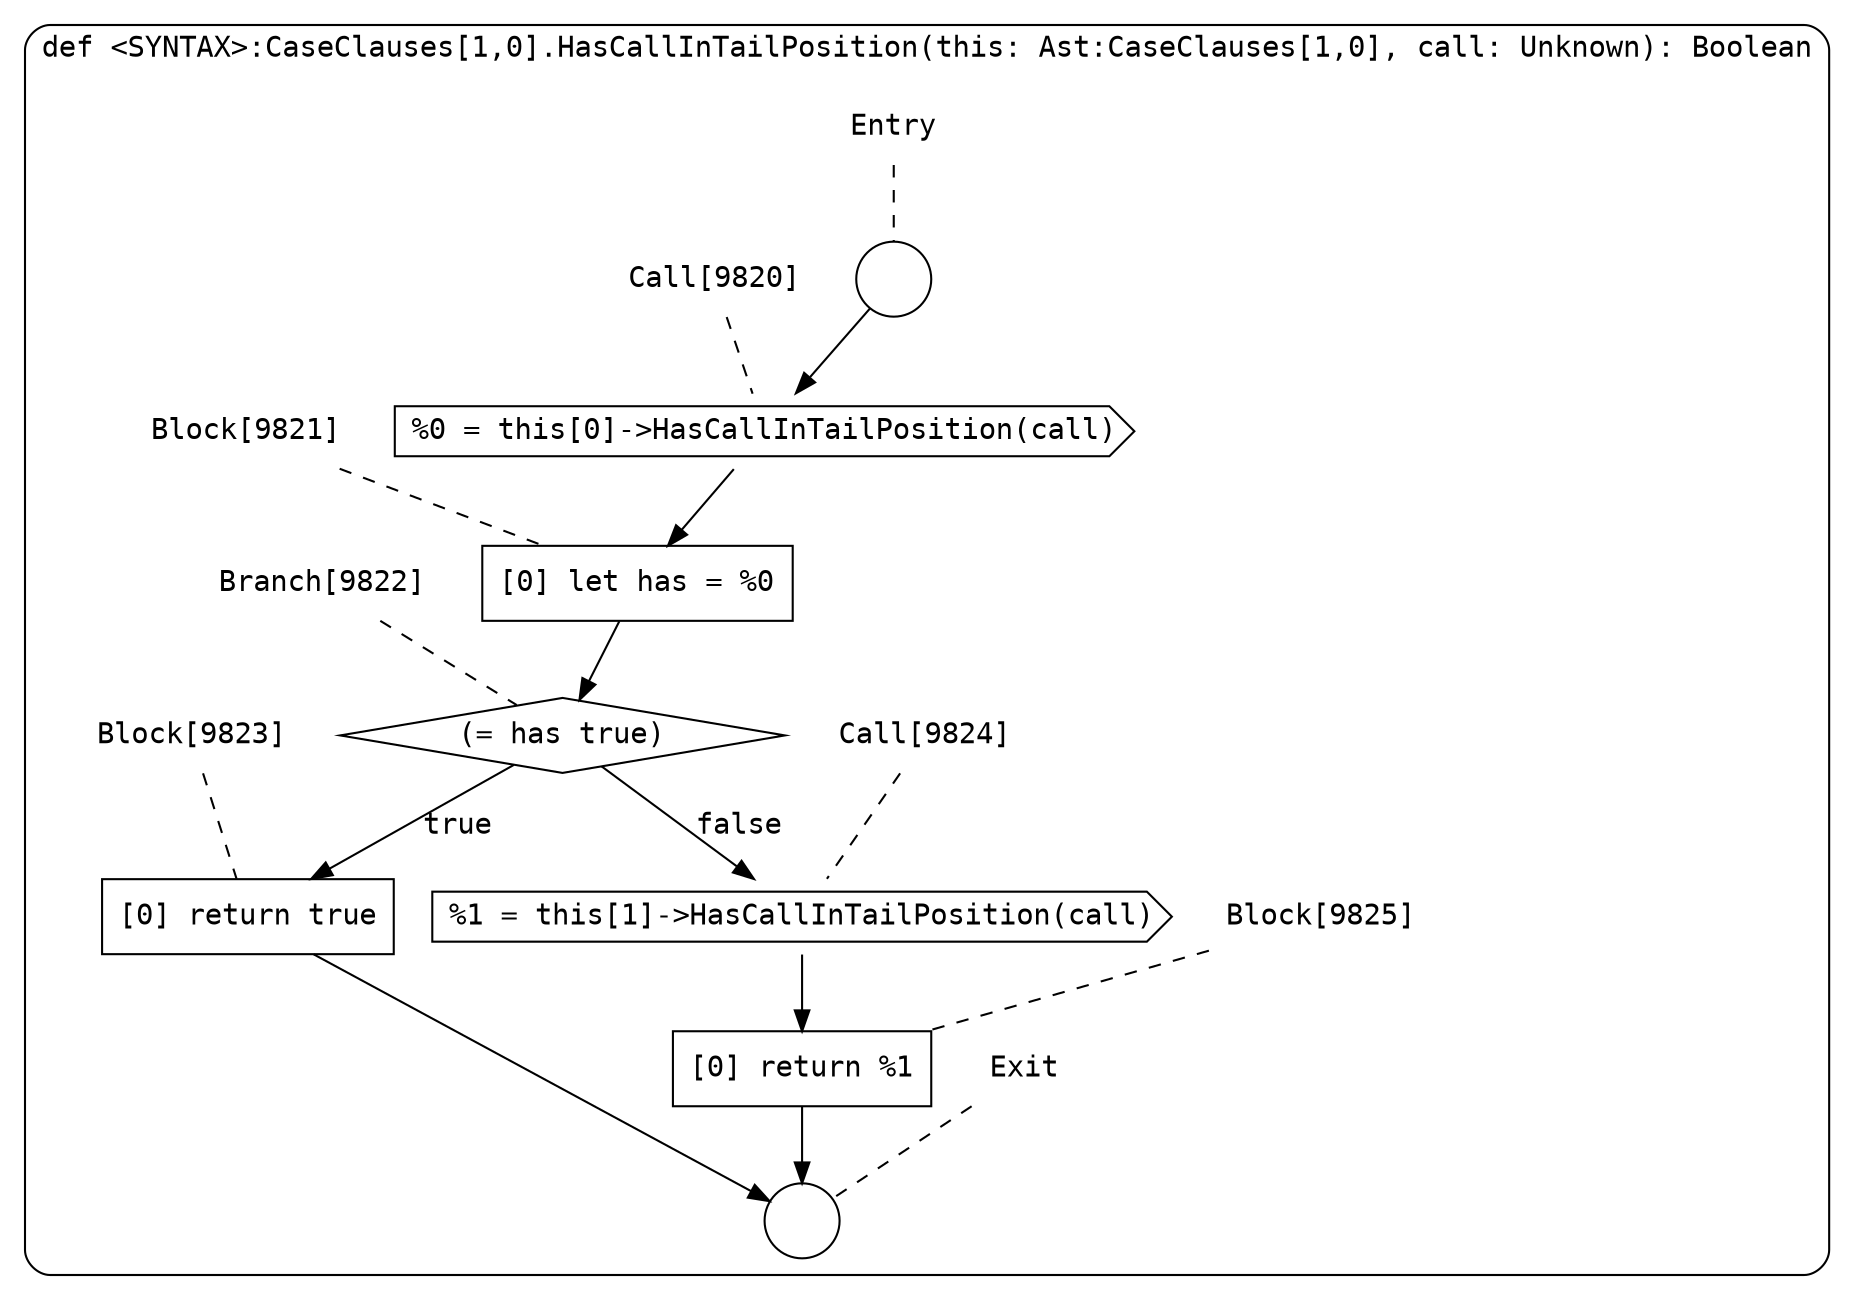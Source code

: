 digraph {
  graph [fontname = "Consolas"]
  node [fontname = "Consolas"]
  edge [fontname = "Consolas"]
  subgraph cluster1768 {
    label = "def <SYNTAX>:CaseClauses[1,0].HasCallInTailPosition(this: Ast:CaseClauses[1,0], call: Unknown): Boolean"
    style = rounded
    cluster1768_entry_name [shape=none, label=<<font color="black">Entry</font>>]
    cluster1768_entry_name -> cluster1768_entry [arrowhead=none, color="black", style=dashed]
    cluster1768_entry [shape=circle label=" " color="black" fillcolor="white" style=filled]
    cluster1768_entry -> node9820 [color="black"]
    cluster1768_exit_name [shape=none, label=<<font color="black">Exit</font>>]
    cluster1768_exit_name -> cluster1768_exit [arrowhead=none, color="black", style=dashed]
    cluster1768_exit [shape=circle label=" " color="black" fillcolor="white" style=filled]
    node9820_name [shape=none, label=<<font color="black">Call[9820]</font>>]
    node9820_name -> node9820 [arrowhead=none, color="black", style=dashed]
    node9820 [shape=cds, label=<<font color="black">%0 = this[0]-&gt;HasCallInTailPosition(call)</font>> color="black" fillcolor="white", style=filled]
    node9820 -> node9821 [color="black"]
    node9821_name [shape=none, label=<<font color="black">Block[9821]</font>>]
    node9821_name -> node9821 [arrowhead=none, color="black", style=dashed]
    node9821 [shape=box, label=<<font color="black">[0] let has = %0<BR ALIGN="LEFT"/></font>> color="black" fillcolor="white", style=filled]
    node9821 -> node9822 [color="black"]
    node9822_name [shape=none, label=<<font color="black">Branch[9822]</font>>]
    node9822_name -> node9822 [arrowhead=none, color="black", style=dashed]
    node9822 [shape=diamond, label=<<font color="black">(= has true)</font>> color="black" fillcolor="white", style=filled]
    node9822 -> node9823 [label=<<font color="black">true</font>> color="black"]
    node9822 -> node9824 [label=<<font color="black">false</font>> color="black"]
    node9823_name [shape=none, label=<<font color="black">Block[9823]</font>>]
    node9823_name -> node9823 [arrowhead=none, color="black", style=dashed]
    node9823 [shape=box, label=<<font color="black">[0] return true<BR ALIGN="LEFT"/></font>> color="black" fillcolor="white", style=filled]
    node9823 -> cluster1768_exit [color="black"]
    node9824_name [shape=none, label=<<font color="black">Call[9824]</font>>]
    node9824_name -> node9824 [arrowhead=none, color="black", style=dashed]
    node9824 [shape=cds, label=<<font color="black">%1 = this[1]-&gt;HasCallInTailPosition(call)</font>> color="black" fillcolor="white", style=filled]
    node9824 -> node9825 [color="black"]
    node9825_name [shape=none, label=<<font color="black">Block[9825]</font>>]
    node9825_name -> node9825 [arrowhead=none, color="black", style=dashed]
    node9825 [shape=box, label=<<font color="black">[0] return %1<BR ALIGN="LEFT"/></font>> color="black" fillcolor="white", style=filled]
    node9825 -> cluster1768_exit [color="black"]
  }
}